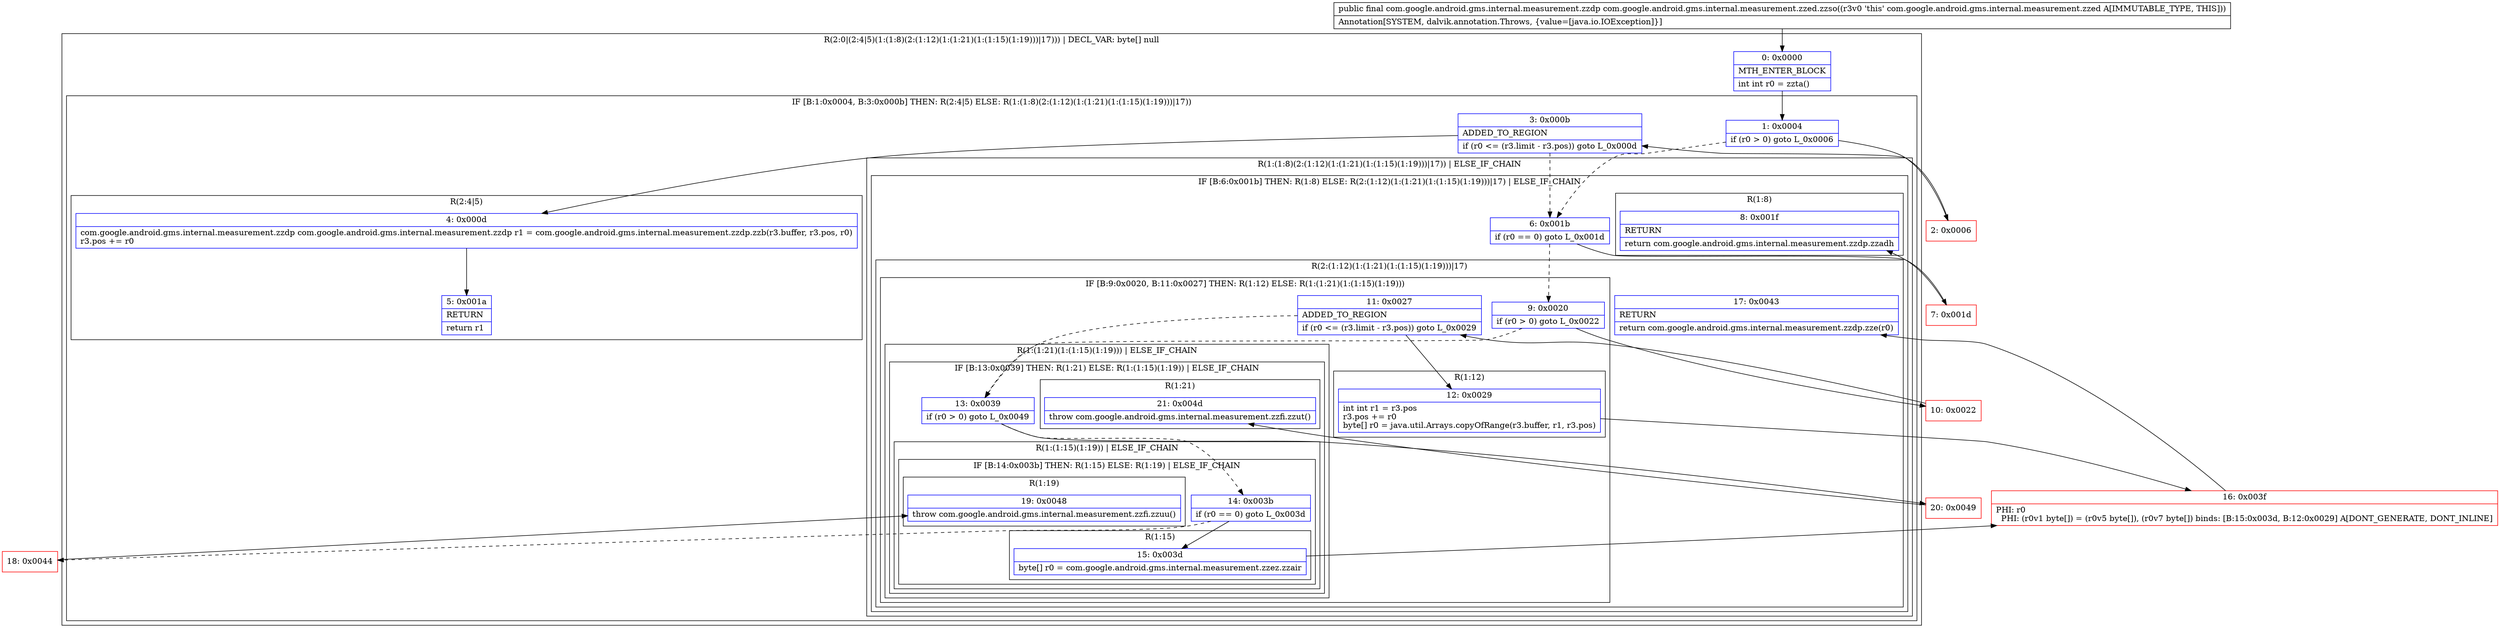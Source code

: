 digraph "CFG forcom.google.android.gms.internal.measurement.zzed.zzso()Lcom\/google\/android\/gms\/internal\/measurement\/zzdp;" {
subgraph cluster_Region_299134760 {
label = "R(2:0|(2:4|5)(1:(1:8)(2:(1:12)(1:(1:21)(1:(1:15)(1:19)))|17))) | DECL_VAR: byte[] null\l";
node [shape=record,color=blue];
Node_0 [shape=record,label="{0\:\ 0x0000|MTH_ENTER_BLOCK\l|int int r0 = zzta()\l}"];
subgraph cluster_IfRegion_949402283 {
label = "IF [B:1:0x0004, B:3:0x000b] THEN: R(2:4|5) ELSE: R(1:(1:8)(2:(1:12)(1:(1:21)(1:(1:15)(1:19)))|17))";
node [shape=record,color=blue];
Node_1 [shape=record,label="{1\:\ 0x0004|if (r0 \> 0) goto L_0x0006\l}"];
Node_3 [shape=record,label="{3\:\ 0x000b|ADDED_TO_REGION\l|if (r0 \<= (r3.limit \- r3.pos)) goto L_0x000d\l}"];
subgraph cluster_Region_626822574 {
label = "R(2:4|5)";
node [shape=record,color=blue];
Node_4 [shape=record,label="{4\:\ 0x000d|com.google.android.gms.internal.measurement.zzdp com.google.android.gms.internal.measurement.zzdp r1 = com.google.android.gms.internal.measurement.zzdp.zzb(r3.buffer, r3.pos, r0)\lr3.pos += r0\l}"];
Node_5 [shape=record,label="{5\:\ 0x001a|RETURN\l|return r1\l}"];
}
subgraph cluster_Region_772919627 {
label = "R(1:(1:8)(2:(1:12)(1:(1:21)(1:(1:15)(1:19)))|17)) | ELSE_IF_CHAIN\l";
node [shape=record,color=blue];
subgraph cluster_IfRegion_786636028 {
label = "IF [B:6:0x001b] THEN: R(1:8) ELSE: R(2:(1:12)(1:(1:21)(1:(1:15)(1:19)))|17) | ELSE_IF_CHAIN\l";
node [shape=record,color=blue];
Node_6 [shape=record,label="{6\:\ 0x001b|if (r0 == 0) goto L_0x001d\l}"];
subgraph cluster_Region_1408810218 {
label = "R(1:8)";
node [shape=record,color=blue];
Node_8 [shape=record,label="{8\:\ 0x001f|RETURN\l|return com.google.android.gms.internal.measurement.zzdp.zzadh\l}"];
}
subgraph cluster_Region_236923307 {
label = "R(2:(1:12)(1:(1:21)(1:(1:15)(1:19)))|17)";
node [shape=record,color=blue];
subgraph cluster_IfRegion_477928231 {
label = "IF [B:9:0x0020, B:11:0x0027] THEN: R(1:12) ELSE: R(1:(1:21)(1:(1:15)(1:19)))";
node [shape=record,color=blue];
Node_9 [shape=record,label="{9\:\ 0x0020|if (r0 \> 0) goto L_0x0022\l}"];
Node_11 [shape=record,label="{11\:\ 0x0027|ADDED_TO_REGION\l|if (r0 \<= (r3.limit \- r3.pos)) goto L_0x0029\l}"];
subgraph cluster_Region_288504289 {
label = "R(1:12)";
node [shape=record,color=blue];
Node_12 [shape=record,label="{12\:\ 0x0029|int int r1 = r3.pos\lr3.pos += r0\lbyte[] r0 = java.util.Arrays.copyOfRange(r3.buffer, r1, r3.pos)\l}"];
}
subgraph cluster_Region_581065111 {
label = "R(1:(1:21)(1:(1:15)(1:19))) | ELSE_IF_CHAIN\l";
node [shape=record,color=blue];
subgraph cluster_IfRegion_1354954644 {
label = "IF [B:13:0x0039] THEN: R(1:21) ELSE: R(1:(1:15)(1:19)) | ELSE_IF_CHAIN\l";
node [shape=record,color=blue];
Node_13 [shape=record,label="{13\:\ 0x0039|if (r0 \> 0) goto L_0x0049\l}"];
subgraph cluster_Region_35213057 {
label = "R(1:21)";
node [shape=record,color=blue];
Node_21 [shape=record,label="{21\:\ 0x004d|throw com.google.android.gms.internal.measurement.zzfi.zzut()\l}"];
}
subgraph cluster_Region_345029700 {
label = "R(1:(1:15)(1:19)) | ELSE_IF_CHAIN\l";
node [shape=record,color=blue];
subgraph cluster_IfRegion_1727010188 {
label = "IF [B:14:0x003b] THEN: R(1:15) ELSE: R(1:19) | ELSE_IF_CHAIN\l";
node [shape=record,color=blue];
Node_14 [shape=record,label="{14\:\ 0x003b|if (r0 == 0) goto L_0x003d\l}"];
subgraph cluster_Region_514658262 {
label = "R(1:15)";
node [shape=record,color=blue];
Node_15 [shape=record,label="{15\:\ 0x003d|byte[] r0 = com.google.android.gms.internal.measurement.zzez.zzair\l}"];
}
subgraph cluster_Region_1672842508 {
label = "R(1:19)";
node [shape=record,color=blue];
Node_19 [shape=record,label="{19\:\ 0x0048|throw com.google.android.gms.internal.measurement.zzfi.zzuu()\l}"];
}
}
}
}
}
}
Node_17 [shape=record,label="{17\:\ 0x0043|RETURN\l|return com.google.android.gms.internal.measurement.zzdp.zze(r0)\l}"];
}
}
}
}
}
Node_2 [shape=record,color=red,label="{2\:\ 0x0006}"];
Node_7 [shape=record,color=red,label="{7\:\ 0x001d}"];
Node_10 [shape=record,color=red,label="{10\:\ 0x0022}"];
Node_16 [shape=record,color=red,label="{16\:\ 0x003f|PHI: r0 \l  PHI: (r0v1 byte[]) = (r0v5 byte[]), (r0v7 byte[]) binds: [B:15:0x003d, B:12:0x0029] A[DONT_GENERATE, DONT_INLINE]\l}"];
Node_18 [shape=record,color=red,label="{18\:\ 0x0044}"];
Node_20 [shape=record,color=red,label="{20\:\ 0x0049}"];
MethodNode[shape=record,label="{public final com.google.android.gms.internal.measurement.zzdp com.google.android.gms.internal.measurement.zzed.zzso((r3v0 'this' com.google.android.gms.internal.measurement.zzed A[IMMUTABLE_TYPE, THIS]))  | Annotation[SYSTEM, dalvik.annotation.Throws, \{value=[java.io.IOException]\}]\l}"];
MethodNode -> Node_0;
Node_0 -> Node_1;
Node_1 -> Node_2;
Node_1 -> Node_6[style=dashed];
Node_3 -> Node_4;
Node_3 -> Node_6[style=dashed];
Node_4 -> Node_5;
Node_6 -> Node_7;
Node_6 -> Node_9[style=dashed];
Node_9 -> Node_10;
Node_9 -> Node_13[style=dashed];
Node_11 -> Node_12;
Node_11 -> Node_13[style=dashed];
Node_12 -> Node_16;
Node_13 -> Node_14[style=dashed];
Node_13 -> Node_20;
Node_14 -> Node_15;
Node_14 -> Node_18[style=dashed];
Node_15 -> Node_16;
Node_2 -> Node_3;
Node_7 -> Node_8;
Node_10 -> Node_11;
Node_16 -> Node_17;
Node_18 -> Node_19;
Node_20 -> Node_21;
}

